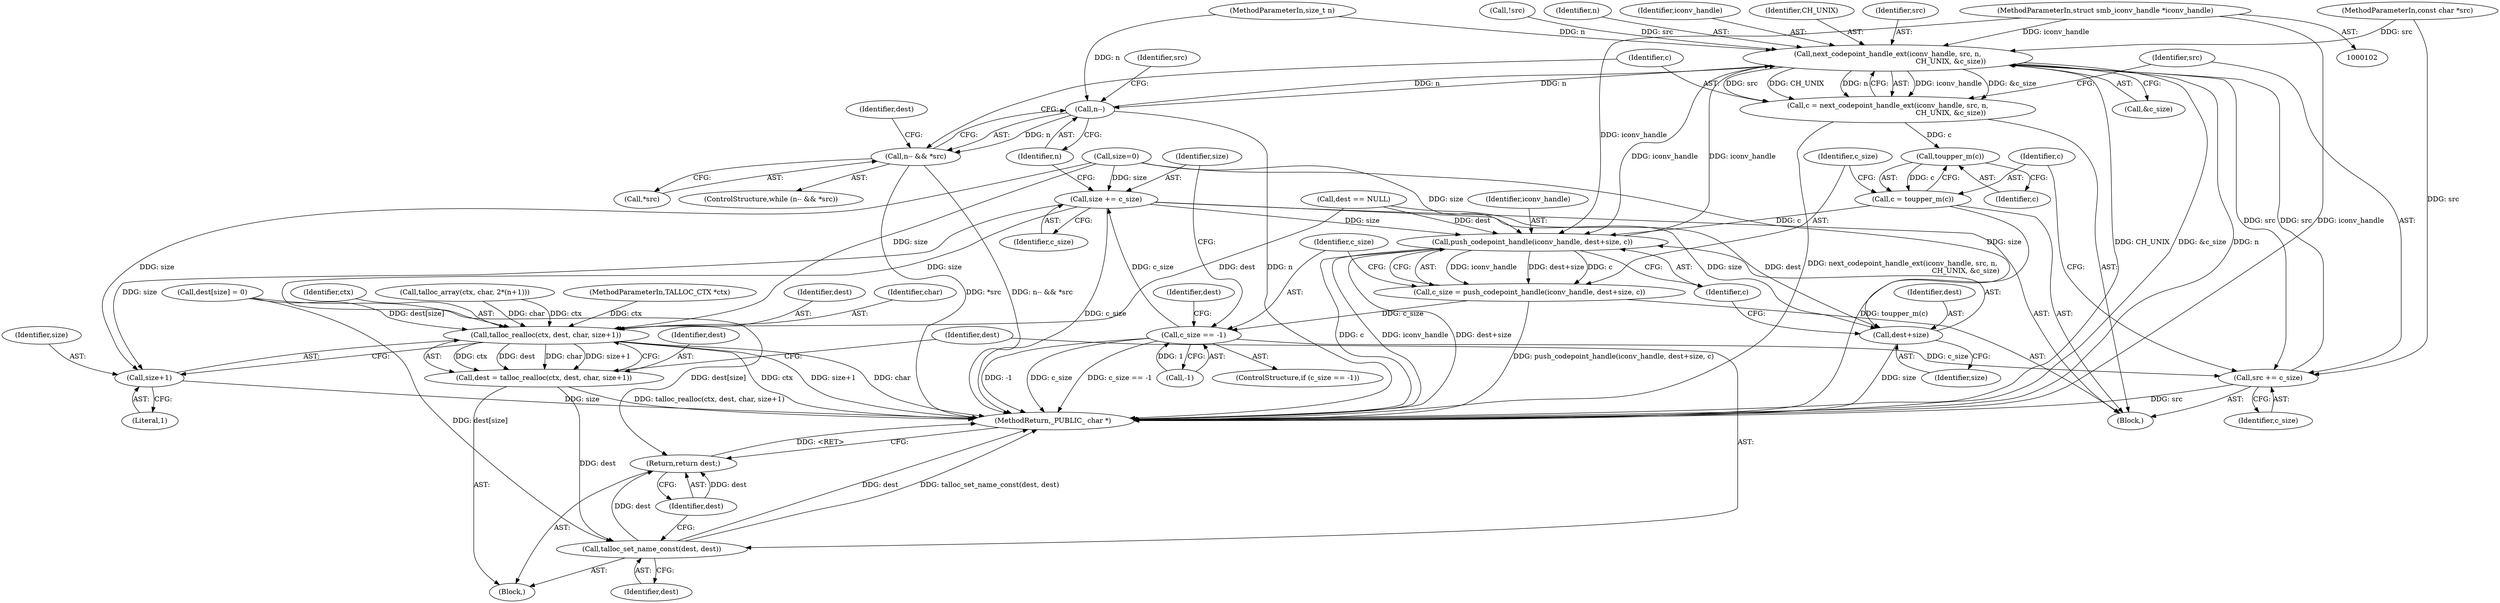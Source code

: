 digraph "0_samba_ba5dbda6d0174a59d221c45cca52ecd232820d48_1@pointer" {
"1000103" [label="(MethodParameterIn,struct smb_iconv_handle *iconv_handle)"];
"1000147" [label="(Call,next_codepoint_handle_ext(iconv_handle, src, n,\n                                                         CH_UNIX, &c_size))"];
"1000138" [label="(Call,n--)"];
"1000137" [label="(Call,n-- && *src)"];
"1000145" [label="(Call,c = next_codepoint_handle_ext(iconv_handle, src, n,\n                                                         CH_UNIX, &c_size))"];
"1000159" [label="(Call,toupper_m(c))"];
"1000157" [label="(Call,c = toupper_m(c))"];
"1000163" [label="(Call,push_codepoint_handle(iconv_handle, dest+size, c))"];
"1000161" [label="(Call,c_size = push_codepoint_handle(iconv_handle, dest+size, c))"];
"1000170" [label="(Call,c_size == -1)"];
"1000154" [label="(Call,src += c_size)"];
"1000179" [label="(Call,size += c_size)"];
"1000165" [label="(Call,dest+size)"];
"1000189" [label="(Call,talloc_realloc(ctx, dest, char, size+1))"];
"1000187" [label="(Call,dest = talloc_realloc(ctx, dest, char, size+1))"];
"1000196" [label="(Call,talloc_set_name_const(dest, dest))"];
"1000199" [label="(Return,return dest;)"];
"1000193" [label="(Call,size+1)"];
"1000193" [label="(Call,size+1)"];
"1000199" [label="(Return,return dest;)"];
"1000142" [label="(Block,)"];
"1000149" [label="(Identifier,src)"];
"1000139" [label="(Identifier,n)"];
"1000130" [label="(Call,dest == NULL)"];
"1000170" [label="(Call,c_size == -1)"];
"1000158" [label="(Identifier,c)"];
"1000161" [label="(Call,c_size = push_codepoint_handle(iconv_handle, dest+size, c))"];
"1000200" [label="(Identifier,dest)"];
"1000165" [label="(Call,dest+size)"];
"1000163" [label="(Call,push_codepoint_handle(iconv_handle, dest+size, c))"];
"1000114" [label="(Call,!src)"];
"1000169" [label="(ControlStructure,if (c_size == -1))"];
"1000160" [label="(Identifier,c)"];
"1000106" [label="(MethodParameterIn,size_t n)"];
"1000159" [label="(Call,toupper_m(c))"];
"1000162" [label="(Identifier,c_size)"];
"1000172" [label="(Call,-1)"];
"1000105" [label="(MethodParameterIn,const char *src)"];
"1000156" [label="(Identifier,c_size)"];
"1000201" [label="(MethodReturn,_PUBLIC_ char *)"];
"1000167" [label="(Identifier,size)"];
"1000103" [label="(MethodParameterIn,struct smb_iconv_handle *iconv_handle)"];
"1000157" [label="(Call,c = toupper_m(c))"];
"1000180" [label="(Identifier,size)"];
"1000171" [label="(Identifier,c_size)"];
"1000140" [label="(Call,*src)"];
"1000155" [label="(Identifier,src)"];
"1000104" [label="(MethodParameterIn,TALLOC_CTX *ctx)"];
"1000189" [label="(Call,talloc_realloc(ctx, dest, char, size+1))"];
"1000147" [label="(Call,next_codepoint_handle_ext(iconv_handle, src, n,\n                                                         CH_UNIX, &c_size))"];
"1000141" [label="(Identifier,src)"];
"1000176" [label="(Identifier,dest)"];
"1000150" [label="(Identifier,n)"];
"1000168" [label="(Identifier,c)"];
"1000181" [label="(Identifier,c_size)"];
"1000166" [label="(Identifier,dest)"];
"1000198" [label="(Identifier,dest)"];
"1000136" [label="(ControlStructure,while (n-- && *src))"];
"1000187" [label="(Call,dest = talloc_realloc(ctx, dest, char, size+1))"];
"1000184" [label="(Identifier,dest)"];
"1000191" [label="(Identifier,dest)"];
"1000192" [label="(Identifier,char)"];
"1000107" [label="(Block,)"];
"1000188" [label="(Identifier,dest)"];
"1000190" [label="(Identifier,ctx)"];
"1000109" [label="(Call,size=0)"];
"1000196" [label="(Call,talloc_set_name_const(dest, dest))"];
"1000152" [label="(Call,&c_size)"];
"1000194" [label="(Identifier,size)"];
"1000138" [label="(Call,n--)"];
"1000164" [label="(Identifier,iconv_handle)"];
"1000182" [label="(Call,dest[size] = 0)"];
"1000179" [label="(Call,size += c_size)"];
"1000137" [label="(Call,n-- && *src)"];
"1000121" [label="(Call,talloc_array(ctx, char, 2*(n+1)))"];
"1000146" [label="(Identifier,c)"];
"1000148" [label="(Identifier,iconv_handle)"];
"1000154" [label="(Call,src += c_size)"];
"1000197" [label="(Identifier,dest)"];
"1000195" [label="(Literal,1)"];
"1000145" [label="(Call,c = next_codepoint_handle_ext(iconv_handle, src, n,\n                                                         CH_UNIX, &c_size))"];
"1000151" [label="(Identifier,CH_UNIX)"];
"1000103" -> "1000102"  [label="AST: "];
"1000103" -> "1000201"  [label="DDG: iconv_handle"];
"1000103" -> "1000147"  [label="DDG: iconv_handle"];
"1000103" -> "1000163"  [label="DDG: iconv_handle"];
"1000147" -> "1000145"  [label="AST: "];
"1000147" -> "1000152"  [label="CFG: "];
"1000148" -> "1000147"  [label="AST: "];
"1000149" -> "1000147"  [label="AST: "];
"1000150" -> "1000147"  [label="AST: "];
"1000151" -> "1000147"  [label="AST: "];
"1000152" -> "1000147"  [label="AST: "];
"1000145" -> "1000147"  [label="CFG: "];
"1000147" -> "1000201"  [label="DDG: CH_UNIX"];
"1000147" -> "1000201"  [label="DDG: &c_size"];
"1000147" -> "1000201"  [label="DDG: n"];
"1000147" -> "1000138"  [label="DDG: n"];
"1000147" -> "1000145"  [label="DDG: iconv_handle"];
"1000147" -> "1000145"  [label="DDG: &c_size"];
"1000147" -> "1000145"  [label="DDG: src"];
"1000147" -> "1000145"  [label="DDG: CH_UNIX"];
"1000147" -> "1000145"  [label="DDG: n"];
"1000163" -> "1000147"  [label="DDG: iconv_handle"];
"1000154" -> "1000147"  [label="DDG: src"];
"1000114" -> "1000147"  [label="DDG: src"];
"1000105" -> "1000147"  [label="DDG: src"];
"1000138" -> "1000147"  [label="DDG: n"];
"1000106" -> "1000147"  [label="DDG: n"];
"1000147" -> "1000154"  [label="DDG: src"];
"1000147" -> "1000163"  [label="DDG: iconv_handle"];
"1000138" -> "1000137"  [label="AST: "];
"1000138" -> "1000139"  [label="CFG: "];
"1000139" -> "1000138"  [label="AST: "];
"1000141" -> "1000138"  [label="CFG: "];
"1000137" -> "1000138"  [label="CFG: "];
"1000138" -> "1000201"  [label="DDG: n"];
"1000138" -> "1000137"  [label="DDG: n"];
"1000106" -> "1000138"  [label="DDG: n"];
"1000137" -> "1000136"  [label="AST: "];
"1000137" -> "1000140"  [label="CFG: "];
"1000140" -> "1000137"  [label="AST: "];
"1000146" -> "1000137"  [label="CFG: "];
"1000184" -> "1000137"  [label="CFG: "];
"1000137" -> "1000201"  [label="DDG: *src"];
"1000137" -> "1000201"  [label="DDG: n-- && *src"];
"1000145" -> "1000142"  [label="AST: "];
"1000146" -> "1000145"  [label="AST: "];
"1000155" -> "1000145"  [label="CFG: "];
"1000145" -> "1000201"  [label="DDG: next_codepoint_handle_ext(iconv_handle, src, n,\n                                                         CH_UNIX, &c_size)"];
"1000145" -> "1000159"  [label="DDG: c"];
"1000159" -> "1000157"  [label="AST: "];
"1000159" -> "1000160"  [label="CFG: "];
"1000160" -> "1000159"  [label="AST: "];
"1000157" -> "1000159"  [label="CFG: "];
"1000159" -> "1000157"  [label="DDG: c"];
"1000157" -> "1000142"  [label="AST: "];
"1000158" -> "1000157"  [label="AST: "];
"1000162" -> "1000157"  [label="CFG: "];
"1000157" -> "1000201"  [label="DDG: toupper_m(c)"];
"1000157" -> "1000163"  [label="DDG: c"];
"1000163" -> "1000161"  [label="AST: "];
"1000163" -> "1000168"  [label="CFG: "];
"1000164" -> "1000163"  [label="AST: "];
"1000165" -> "1000163"  [label="AST: "];
"1000168" -> "1000163"  [label="AST: "];
"1000161" -> "1000163"  [label="CFG: "];
"1000163" -> "1000201"  [label="DDG: c"];
"1000163" -> "1000201"  [label="DDG: iconv_handle"];
"1000163" -> "1000201"  [label="DDG: dest+size"];
"1000163" -> "1000161"  [label="DDG: iconv_handle"];
"1000163" -> "1000161"  [label="DDG: dest+size"];
"1000163" -> "1000161"  [label="DDG: c"];
"1000130" -> "1000163"  [label="DDG: dest"];
"1000179" -> "1000163"  [label="DDG: size"];
"1000109" -> "1000163"  [label="DDG: size"];
"1000161" -> "1000142"  [label="AST: "];
"1000162" -> "1000161"  [label="AST: "];
"1000171" -> "1000161"  [label="CFG: "];
"1000161" -> "1000201"  [label="DDG: push_codepoint_handle(iconv_handle, dest+size, c)"];
"1000161" -> "1000170"  [label="DDG: c_size"];
"1000170" -> "1000169"  [label="AST: "];
"1000170" -> "1000172"  [label="CFG: "];
"1000171" -> "1000170"  [label="AST: "];
"1000172" -> "1000170"  [label="AST: "];
"1000176" -> "1000170"  [label="CFG: "];
"1000180" -> "1000170"  [label="CFG: "];
"1000170" -> "1000201"  [label="DDG: -1"];
"1000170" -> "1000201"  [label="DDG: c_size"];
"1000170" -> "1000201"  [label="DDG: c_size == -1"];
"1000170" -> "1000154"  [label="DDG: c_size"];
"1000172" -> "1000170"  [label="DDG: 1"];
"1000170" -> "1000179"  [label="DDG: c_size"];
"1000154" -> "1000142"  [label="AST: "];
"1000154" -> "1000156"  [label="CFG: "];
"1000155" -> "1000154"  [label="AST: "];
"1000156" -> "1000154"  [label="AST: "];
"1000158" -> "1000154"  [label="CFG: "];
"1000154" -> "1000201"  [label="DDG: src"];
"1000105" -> "1000154"  [label="DDG: src"];
"1000179" -> "1000142"  [label="AST: "];
"1000179" -> "1000181"  [label="CFG: "];
"1000180" -> "1000179"  [label="AST: "];
"1000181" -> "1000179"  [label="AST: "];
"1000139" -> "1000179"  [label="CFG: "];
"1000179" -> "1000201"  [label="DDG: c_size"];
"1000179" -> "1000165"  [label="DDG: size"];
"1000109" -> "1000179"  [label="DDG: size"];
"1000179" -> "1000189"  [label="DDG: size"];
"1000179" -> "1000193"  [label="DDG: size"];
"1000165" -> "1000167"  [label="CFG: "];
"1000166" -> "1000165"  [label="AST: "];
"1000167" -> "1000165"  [label="AST: "];
"1000168" -> "1000165"  [label="CFG: "];
"1000165" -> "1000201"  [label="DDG: size"];
"1000130" -> "1000165"  [label="DDG: dest"];
"1000109" -> "1000165"  [label="DDG: size"];
"1000189" -> "1000187"  [label="AST: "];
"1000189" -> "1000193"  [label="CFG: "];
"1000190" -> "1000189"  [label="AST: "];
"1000191" -> "1000189"  [label="AST: "];
"1000192" -> "1000189"  [label="AST: "];
"1000193" -> "1000189"  [label="AST: "];
"1000187" -> "1000189"  [label="CFG: "];
"1000189" -> "1000201"  [label="DDG: ctx"];
"1000189" -> "1000201"  [label="DDG: size+1"];
"1000189" -> "1000201"  [label="DDG: char"];
"1000189" -> "1000187"  [label="DDG: ctx"];
"1000189" -> "1000187"  [label="DDG: dest"];
"1000189" -> "1000187"  [label="DDG: char"];
"1000189" -> "1000187"  [label="DDG: size+1"];
"1000121" -> "1000189"  [label="DDG: ctx"];
"1000121" -> "1000189"  [label="DDG: char"];
"1000104" -> "1000189"  [label="DDG: ctx"];
"1000182" -> "1000189"  [label="DDG: dest[size]"];
"1000130" -> "1000189"  [label="DDG: dest"];
"1000109" -> "1000189"  [label="DDG: size"];
"1000187" -> "1000107"  [label="AST: "];
"1000188" -> "1000187"  [label="AST: "];
"1000197" -> "1000187"  [label="CFG: "];
"1000187" -> "1000201"  [label="DDG: talloc_realloc(ctx, dest, char, size+1)"];
"1000187" -> "1000196"  [label="DDG: dest"];
"1000196" -> "1000107"  [label="AST: "];
"1000196" -> "1000198"  [label="CFG: "];
"1000197" -> "1000196"  [label="AST: "];
"1000198" -> "1000196"  [label="AST: "];
"1000200" -> "1000196"  [label="CFG: "];
"1000196" -> "1000201"  [label="DDG: dest"];
"1000196" -> "1000201"  [label="DDG: talloc_set_name_const(dest, dest)"];
"1000182" -> "1000196"  [label="DDG: dest[size]"];
"1000196" -> "1000199"  [label="DDG: dest"];
"1000199" -> "1000107"  [label="AST: "];
"1000199" -> "1000200"  [label="CFG: "];
"1000200" -> "1000199"  [label="AST: "];
"1000201" -> "1000199"  [label="CFG: "];
"1000199" -> "1000201"  [label="DDG: <RET>"];
"1000200" -> "1000199"  [label="DDG: dest"];
"1000182" -> "1000199"  [label="DDG: dest[size]"];
"1000193" -> "1000195"  [label="CFG: "];
"1000194" -> "1000193"  [label="AST: "];
"1000195" -> "1000193"  [label="AST: "];
"1000193" -> "1000201"  [label="DDG: size"];
"1000109" -> "1000193"  [label="DDG: size"];
}
